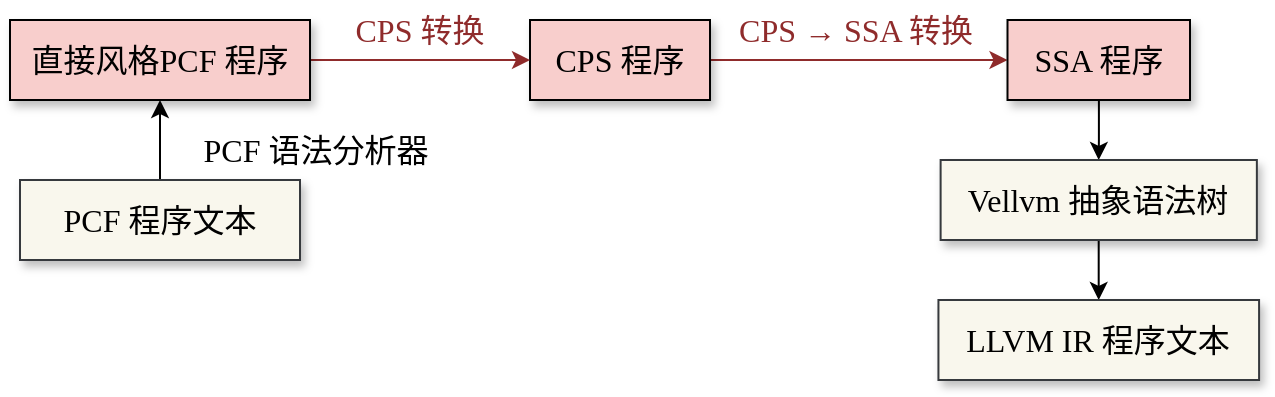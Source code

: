 <mxfile version="22.1.5" type="github">
  <diagram name="第 1 页" id="DbckvpBFuPU66umTCdst">
    <mxGraphModel dx="982" dy="528" grid="1" gridSize="10" guides="1" tooltips="1" connect="1" arrows="1" fold="1" page="1" pageScale="1" pageWidth="827" pageHeight="1169" math="0" shadow="0">
      <root>
        <mxCell id="0" />
        <mxCell id="1" parent="0" />
        <mxCell id="Ax9IiTMzF-sSAHh43Iia-16" value="" style="edgeStyle=orthogonalEdgeStyle;rounded=0;orthogonalLoop=1;jettySize=auto;html=1;fillColor=#f8cecc;strokeColor=#8F2B2B;shadow=0;strokeWidth=1;" edge="1" parent="1" source="Ax9IiTMzF-sSAHh43Iia-17" target="Ax9IiTMzF-sSAHh43Iia-19">
          <mxGeometry relative="1" as="geometry" />
        </mxCell>
        <mxCell id="Ax9IiTMzF-sSAHh43Iia-17" value="&lt;span style=&quot;color: rgb(0, 0, 0); font-family: &amp;quot;Times New Roman&amp;quot;; font-size: 16px; font-style: normal; font-variant-ligatures: normal; font-variant-caps: normal; font-weight: 400; letter-spacing: normal; orphans: 2; text-align: center; text-indent: 0px; text-transform: none; widows: 2; word-spacing: 0px; -webkit-text-stroke-width: 0px; text-decoration-thickness: initial; text-decoration-style: initial; text-decoration-color: initial; float: none; display: inline !important;&quot;&gt;CPS 程序&lt;/span&gt;" style="rounded=0;whiteSpace=wrap;html=1;shadow=1;fillColor=#f8cecc;strokeColor=#000000;labelBackgroundColor=none;" vertex="1" parent="1">
          <mxGeometry x="380" y="70" width="90" height="40" as="geometry" />
        </mxCell>
        <mxCell id="Ax9IiTMzF-sSAHh43Iia-18" value="" style="edgeStyle=orthogonalEdgeStyle;rounded=0;orthogonalLoop=1;jettySize=auto;html=1;" edge="1" parent="1" source="Ax9IiTMzF-sSAHh43Iia-19" target="Ax9IiTMzF-sSAHh43Iia-26">
          <mxGeometry relative="1" as="geometry" />
        </mxCell>
        <mxCell id="Ax9IiTMzF-sSAHh43Iia-19" value="&lt;font face=&quot;Times New Roman&quot;&gt;&lt;span style=&quot;font-size: 16px;&quot;&gt;SSA 程序&lt;/span&gt;&lt;/font&gt;" style="rounded=0;whiteSpace=wrap;html=1;shadow=1;fillColor=#f8cecc;strokeColor=#000000;labelBackgroundColor=none;" vertex="1" parent="1">
          <mxGeometry x="618.75" y="70" width="91.25" height="40" as="geometry" />
        </mxCell>
        <mxCell id="Ax9IiTMzF-sSAHh43Iia-20" value="&lt;font style=&quot;font-size: 16px;&quot; face=&quot;Times New Roman&quot;&gt;CPS → SSA 转换&lt;/font&gt;" style="text;html=1;strokeColor=none;fillColor=none;align=center;verticalAlign=middle;whiteSpace=wrap;rounded=0;fontColor=#8F2B2B;" vertex="1" parent="1">
          <mxGeometry x="480" y="60" width="126.25" height="30" as="geometry" />
        </mxCell>
        <mxCell id="Ax9IiTMzF-sSAHh43Iia-21" value="" style="edgeStyle=orthogonalEdgeStyle;rounded=0;orthogonalLoop=1;jettySize=auto;html=1;fillColor=#f8cecc;strokeColor=#8F2B2B;shadow=0;strokeWidth=1;" edge="1" parent="1" source="Ax9IiTMzF-sSAHh43Iia-22" target="Ax9IiTMzF-sSAHh43Iia-17">
          <mxGeometry relative="1" as="geometry" />
        </mxCell>
        <mxCell id="Ax9IiTMzF-sSAHh43Iia-22" value="直接风格PCF 程序" style="rounded=0;whiteSpace=wrap;html=1;labelBackgroundColor=none;fontFamily=Times New Roman;fontSize=16;shadow=1;fillColor=#f8cecc;strokeColor=#000000;" vertex="1" parent="1">
          <mxGeometry x="120" y="70" width="150" height="40" as="geometry" />
        </mxCell>
        <mxCell id="Ax9IiTMzF-sSAHh43Iia-23" value="" style="edgeStyle=orthogonalEdgeStyle;rounded=0;orthogonalLoop=1;jettySize=auto;html=1;" edge="1" parent="1" source="Ax9IiTMzF-sSAHh43Iia-24" target="Ax9IiTMzF-sSAHh43Iia-22">
          <mxGeometry relative="1" as="geometry" />
        </mxCell>
        <mxCell id="Ax9IiTMzF-sSAHh43Iia-24" value="PCF 程序文本" style="rounded=0;whiteSpace=wrap;html=1;labelBackgroundColor=none;fontFamily=Times New Roman;fontSize=16;shadow=1;fillColor=#f9f7ed;strokeColor=#36393d;" vertex="1" parent="1">
          <mxGeometry x="125" y="150" width="140" height="40" as="geometry" />
        </mxCell>
        <mxCell id="Ax9IiTMzF-sSAHh43Iia-25" value="" style="edgeStyle=orthogonalEdgeStyle;rounded=0;orthogonalLoop=1;jettySize=auto;html=1;" edge="1" parent="1" source="Ax9IiTMzF-sSAHh43Iia-26" target="Ax9IiTMzF-sSAHh43Iia-27">
          <mxGeometry relative="1" as="geometry" />
        </mxCell>
        <mxCell id="Ax9IiTMzF-sSAHh43Iia-26" value="Vellvm 抽象语法树" style="rounded=0;whiteSpace=wrap;html=1;labelBackgroundColor=none;fontFamily=Times New Roman;fontSize=16;shadow=1;fillColor=#f9f7ed;strokeColor=#36393d;" vertex="1" parent="1">
          <mxGeometry x="585.31" y="140" width="158.12" height="40" as="geometry" />
        </mxCell>
        <mxCell id="Ax9IiTMzF-sSAHh43Iia-27" value="LLVM IR 程序文本" style="rounded=0;whiteSpace=wrap;html=1;labelBackgroundColor=none;fontFamily=Times New Roman;fontSize=16;shadow=1;fillColor=#f9f7ed;strokeColor=#36393d;" vertex="1" parent="1">
          <mxGeometry x="584.22" y="210" width="160.32" height="40" as="geometry" />
        </mxCell>
        <mxCell id="Ax9IiTMzF-sSAHh43Iia-28" value="PCF 语法分析器" style="text;html=1;strokeColor=none;fillColor=none;align=center;verticalAlign=middle;whiteSpace=wrap;rounded=0;fontSize=16;fontFamily=Times New Roman;fontColor=#000000;" vertex="1" parent="1">
          <mxGeometry x="212.5" y="120" width="120" height="30" as="geometry" />
        </mxCell>
        <mxCell id="Ax9IiTMzF-sSAHh43Iia-29" value="&lt;font&gt;CPS 转换&lt;/font&gt;" style="text;html=1;strokeColor=none;fillColor=none;align=center;verticalAlign=middle;whiteSpace=wrap;rounded=0;fontSize=16;fontFamily=Times New Roman;fontColor=#8F2B2B;" vertex="1" parent="1">
          <mxGeometry x="280" y="60" width="90" height="30" as="geometry" />
        </mxCell>
      </root>
    </mxGraphModel>
  </diagram>
</mxfile>
